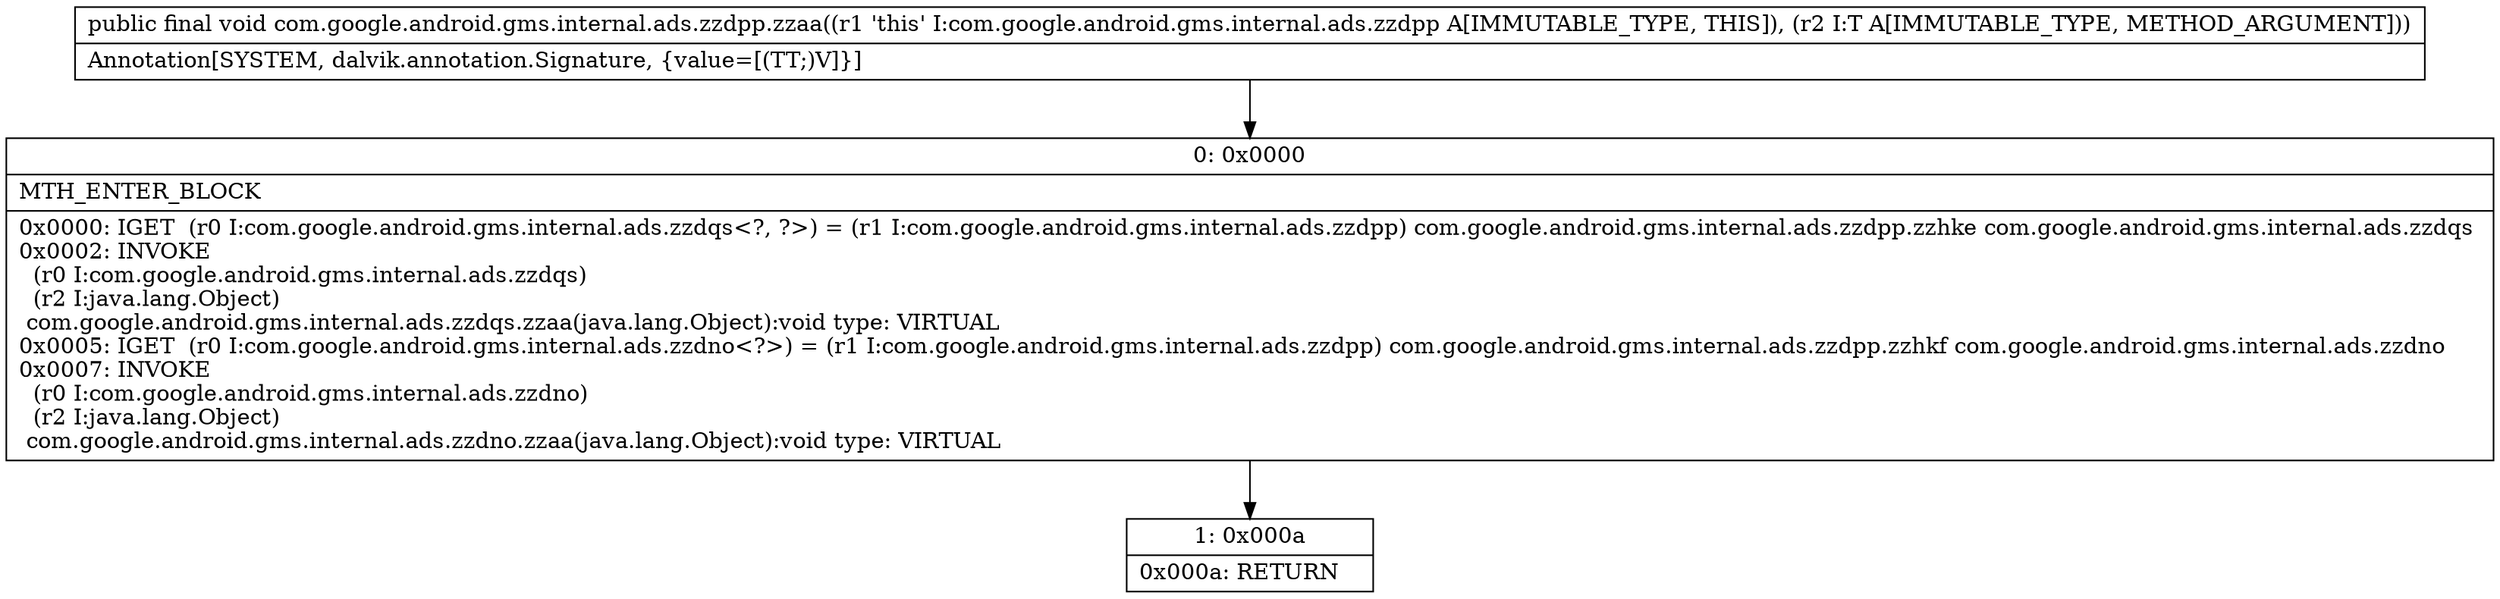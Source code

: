 digraph "CFG forcom.google.android.gms.internal.ads.zzdpp.zzaa(Ljava\/lang\/Object;)V" {
Node_0 [shape=record,label="{0\:\ 0x0000|MTH_ENTER_BLOCK\l|0x0000: IGET  (r0 I:com.google.android.gms.internal.ads.zzdqs\<?, ?\>) = (r1 I:com.google.android.gms.internal.ads.zzdpp) com.google.android.gms.internal.ads.zzdpp.zzhke com.google.android.gms.internal.ads.zzdqs \l0x0002: INVOKE  \l  (r0 I:com.google.android.gms.internal.ads.zzdqs)\l  (r2 I:java.lang.Object)\l com.google.android.gms.internal.ads.zzdqs.zzaa(java.lang.Object):void type: VIRTUAL \l0x0005: IGET  (r0 I:com.google.android.gms.internal.ads.zzdno\<?\>) = (r1 I:com.google.android.gms.internal.ads.zzdpp) com.google.android.gms.internal.ads.zzdpp.zzhkf com.google.android.gms.internal.ads.zzdno \l0x0007: INVOKE  \l  (r0 I:com.google.android.gms.internal.ads.zzdno)\l  (r2 I:java.lang.Object)\l com.google.android.gms.internal.ads.zzdno.zzaa(java.lang.Object):void type: VIRTUAL \l}"];
Node_1 [shape=record,label="{1\:\ 0x000a|0x000a: RETURN   \l}"];
MethodNode[shape=record,label="{public final void com.google.android.gms.internal.ads.zzdpp.zzaa((r1 'this' I:com.google.android.gms.internal.ads.zzdpp A[IMMUTABLE_TYPE, THIS]), (r2 I:T A[IMMUTABLE_TYPE, METHOD_ARGUMENT]))  | Annotation[SYSTEM, dalvik.annotation.Signature, \{value=[(TT;)V]\}]\l}"];
MethodNode -> Node_0;
Node_0 -> Node_1;
}

